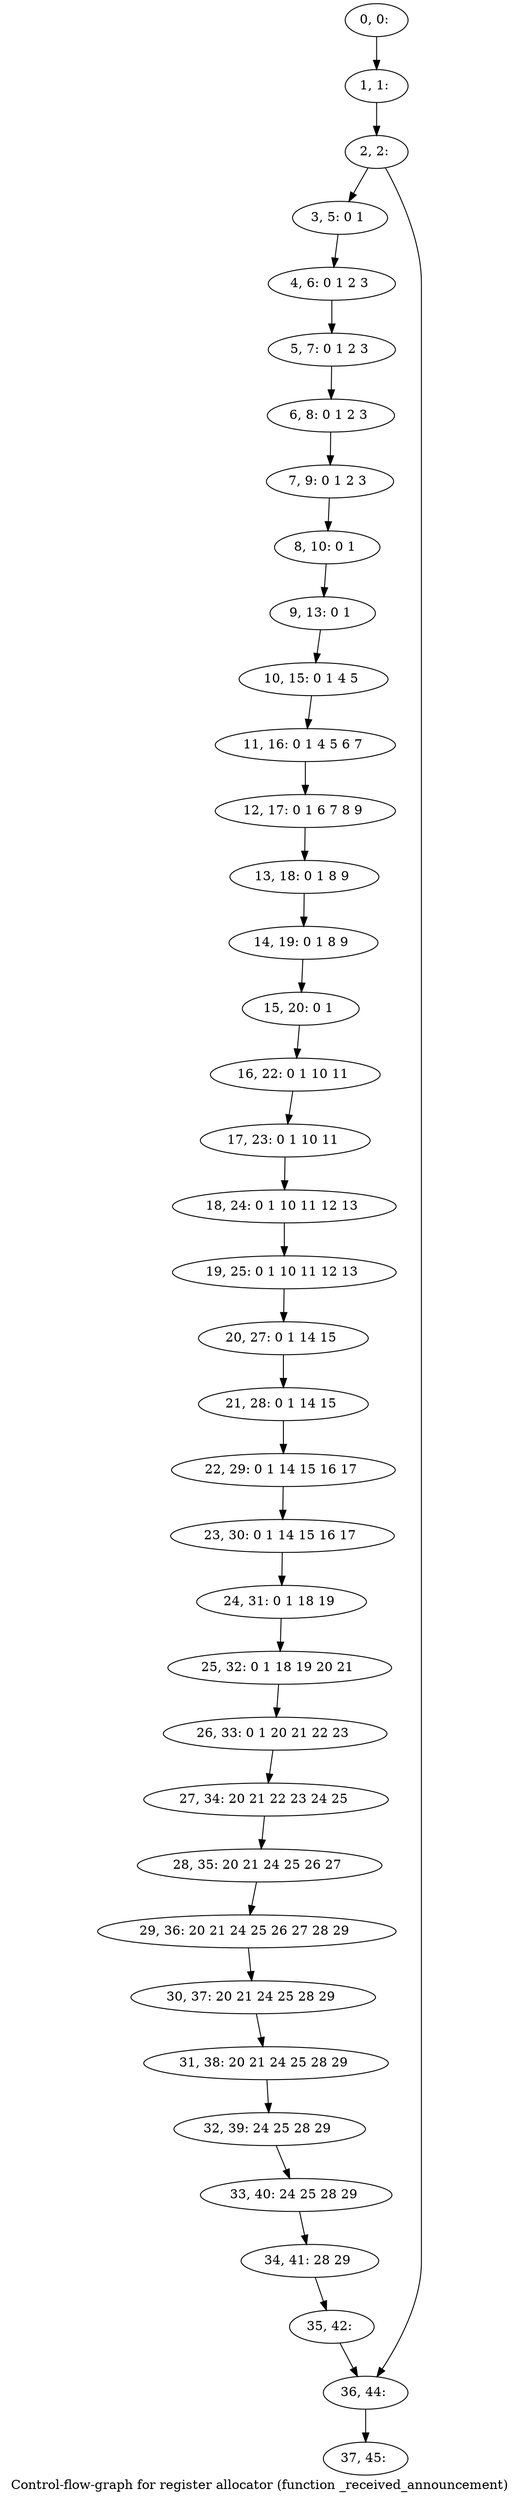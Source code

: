 digraph G {
graph [label="Control-flow-graph for register allocator (function _received_announcement)"]
0[label="0, 0: "];
1[label="1, 1: "];
2[label="2, 2: "];
3[label="3, 5: 0 1 "];
4[label="4, 6: 0 1 2 3 "];
5[label="5, 7: 0 1 2 3 "];
6[label="6, 8: 0 1 2 3 "];
7[label="7, 9: 0 1 2 3 "];
8[label="8, 10: 0 1 "];
9[label="9, 13: 0 1 "];
10[label="10, 15: 0 1 4 5 "];
11[label="11, 16: 0 1 4 5 6 7 "];
12[label="12, 17: 0 1 6 7 8 9 "];
13[label="13, 18: 0 1 8 9 "];
14[label="14, 19: 0 1 8 9 "];
15[label="15, 20: 0 1 "];
16[label="16, 22: 0 1 10 11 "];
17[label="17, 23: 0 1 10 11 "];
18[label="18, 24: 0 1 10 11 12 13 "];
19[label="19, 25: 0 1 10 11 12 13 "];
20[label="20, 27: 0 1 14 15 "];
21[label="21, 28: 0 1 14 15 "];
22[label="22, 29: 0 1 14 15 16 17 "];
23[label="23, 30: 0 1 14 15 16 17 "];
24[label="24, 31: 0 1 18 19 "];
25[label="25, 32: 0 1 18 19 20 21 "];
26[label="26, 33: 0 1 20 21 22 23 "];
27[label="27, 34: 20 21 22 23 24 25 "];
28[label="28, 35: 20 21 24 25 26 27 "];
29[label="29, 36: 20 21 24 25 26 27 28 29 "];
30[label="30, 37: 20 21 24 25 28 29 "];
31[label="31, 38: 20 21 24 25 28 29 "];
32[label="32, 39: 24 25 28 29 "];
33[label="33, 40: 24 25 28 29 "];
34[label="34, 41: 28 29 "];
35[label="35, 42: "];
36[label="36, 44: "];
37[label="37, 45: "];
0->1 ;
1->2 ;
2->3 ;
2->36 ;
3->4 ;
4->5 ;
5->6 ;
6->7 ;
7->8 ;
8->9 ;
9->10 ;
10->11 ;
11->12 ;
12->13 ;
13->14 ;
14->15 ;
15->16 ;
16->17 ;
17->18 ;
18->19 ;
19->20 ;
20->21 ;
21->22 ;
22->23 ;
23->24 ;
24->25 ;
25->26 ;
26->27 ;
27->28 ;
28->29 ;
29->30 ;
30->31 ;
31->32 ;
32->33 ;
33->34 ;
34->35 ;
35->36 ;
36->37 ;
}
